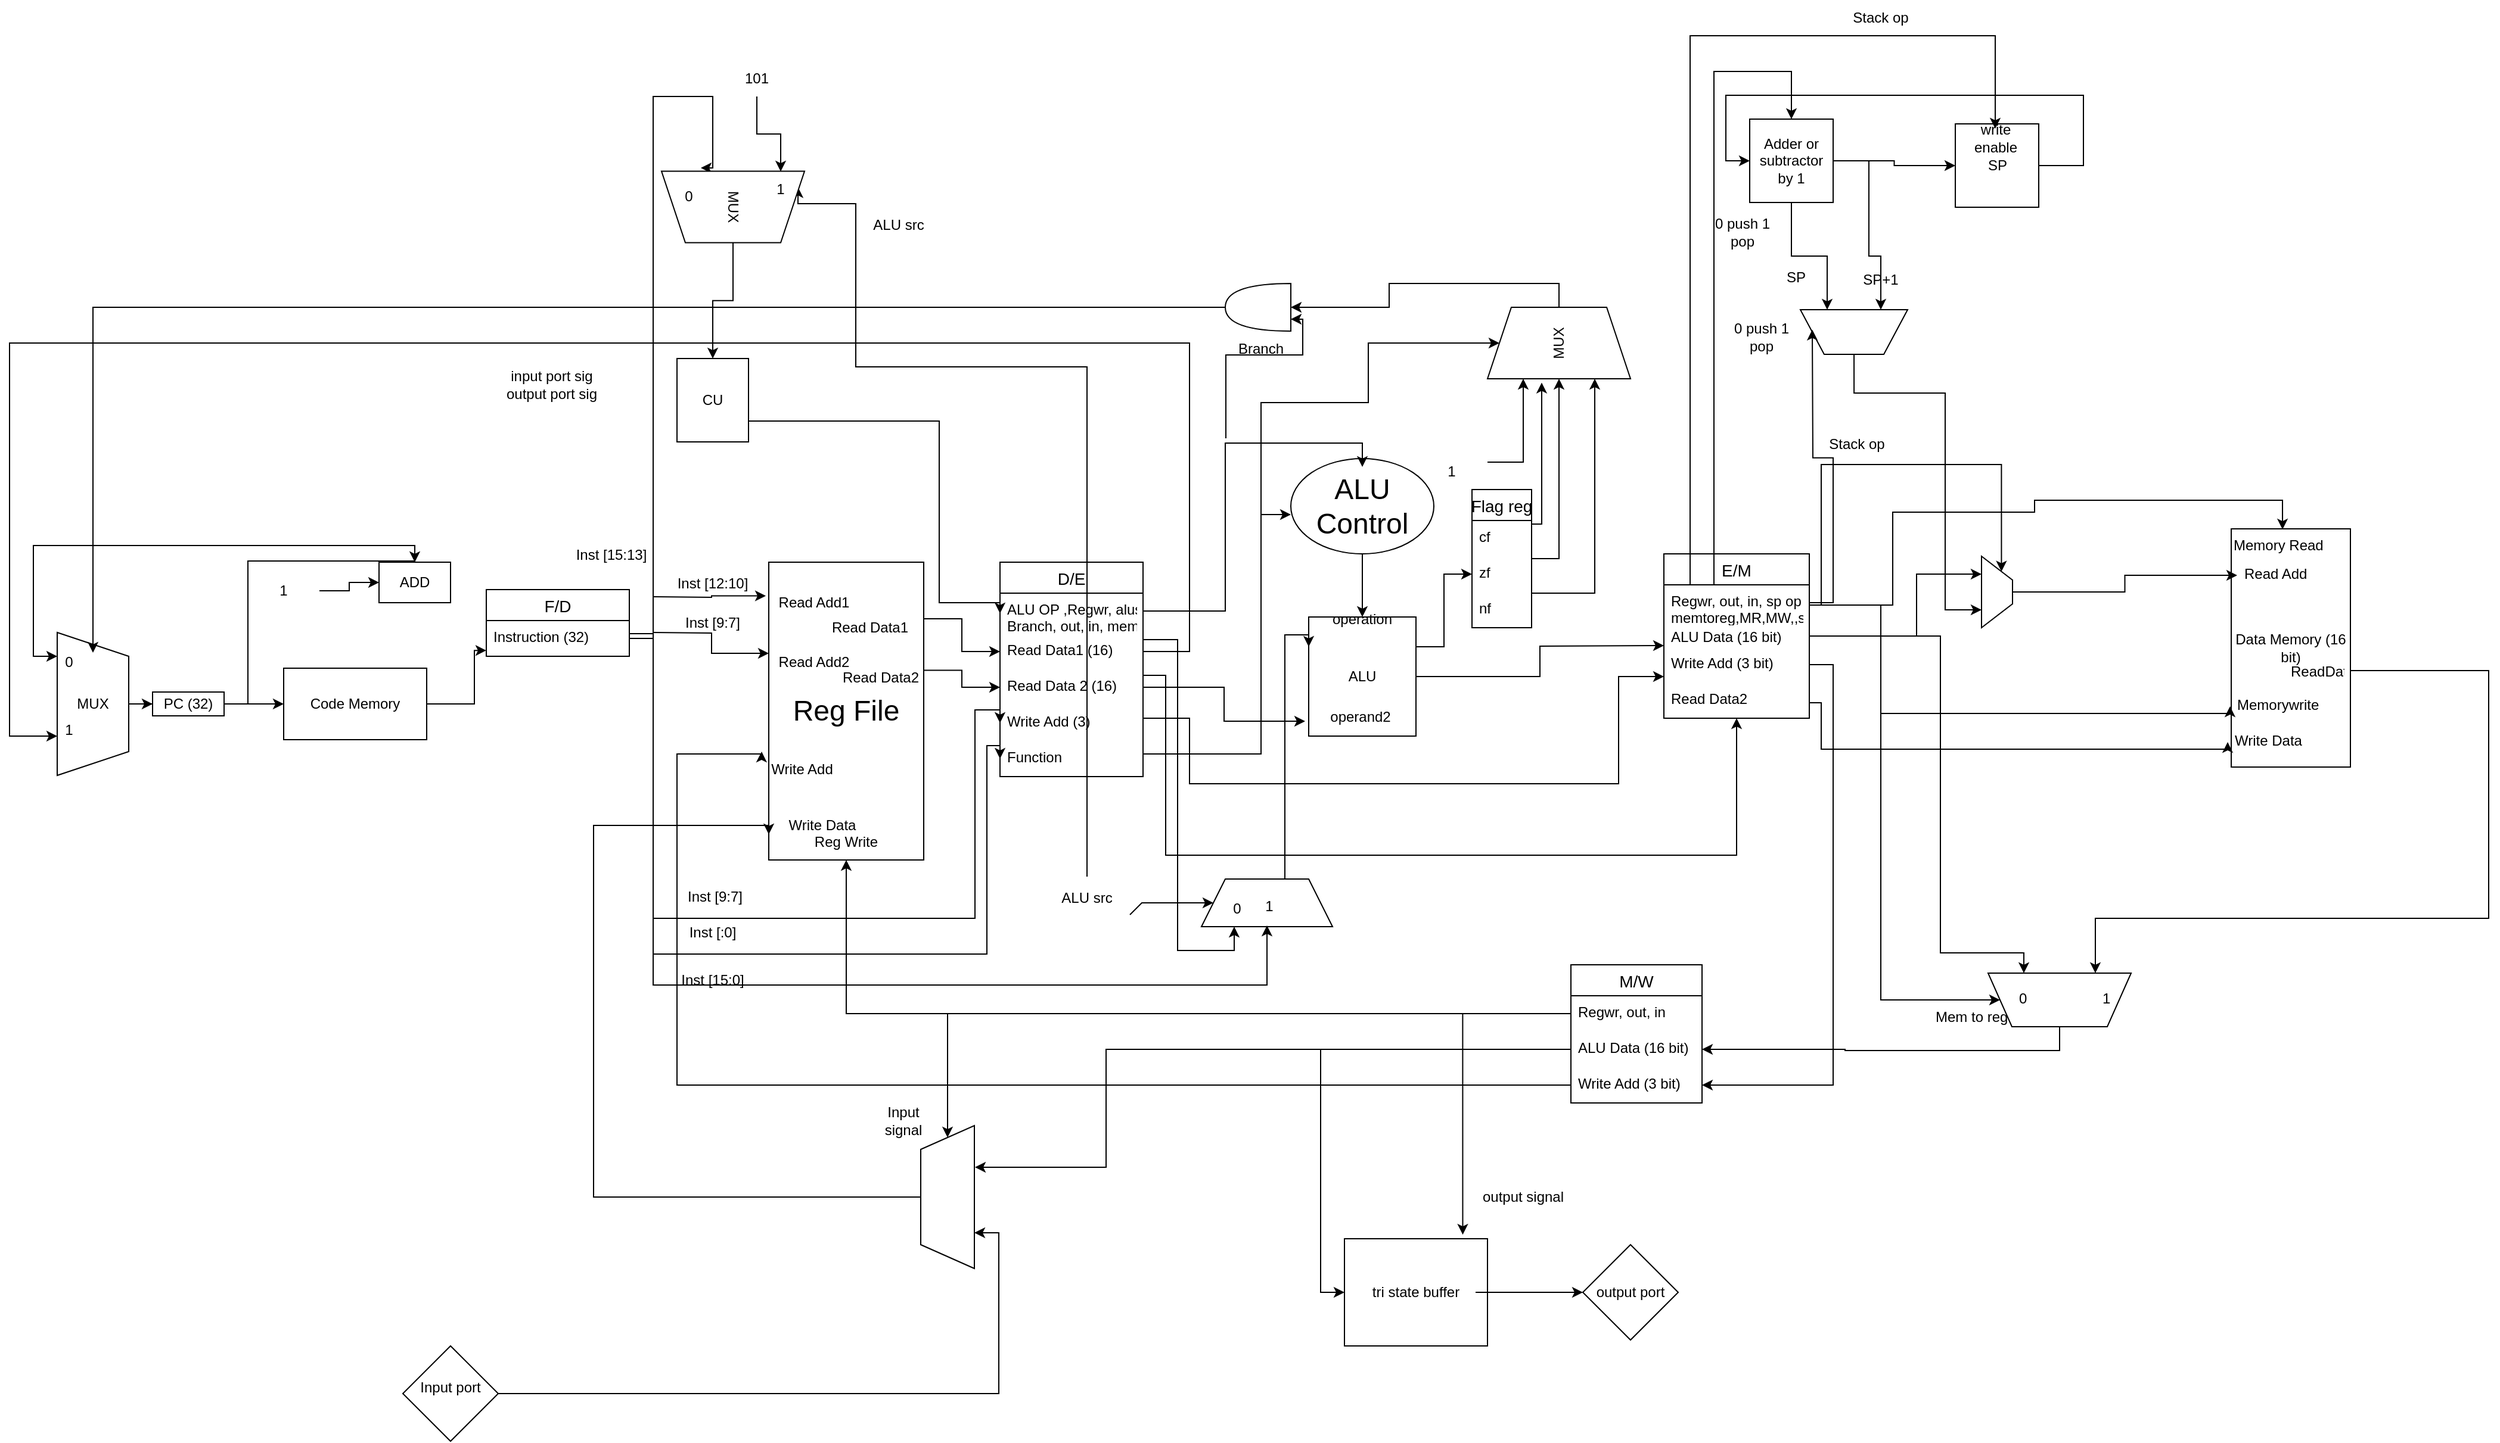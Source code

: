 <mxfile version="20.6.0" type="device" pages="2"><diagram name="Page-1" id="929967ad-93f9-6ef4-fab6-5d389245f69c"><mxGraphModel dx="2556" dy="2317" grid="1" gridSize="10" guides="1" tooltips="1" connect="1" arrows="1" fold="1" page="1" pageScale="1.5" pageWidth="1169" pageHeight="826" background="none" math="0" shadow="0"><root><mxCell id="0" style=";html=1;"/><mxCell id="1" style=";html=1;" parent="0"/><mxCell id="qtC0jDbBa8BHLBBzWzsQ-12" value="" style="edgeStyle=orthogonalEdgeStyle;rounded=0;orthogonalLoop=1;jettySize=auto;html=1;movable=0;resizable=0;rotatable=0;deletable=0;editable=0;connectable=0;" parent="1" source="qtC0jDbBa8BHLBBzWzsQ-2" edge="1"><mxGeometry relative="1" as="geometry"><mxPoint x="430.0" y="325.077" as="targetPoint"/><Array as="points"><mxPoint x="420" y="370"/><mxPoint x="420" y="325"/></Array></mxGeometry></mxCell><mxCell id="qtC0jDbBa8BHLBBzWzsQ-2" value="Code Memory" style="rounded=0;whiteSpace=wrap;html=1;movable=0;resizable=0;rotatable=0;deletable=0;editable=0;connectable=0;" parent="1" vertex="1"><mxGeometry x="260" y="340" width="120" height="60" as="geometry"/></mxCell><mxCell id="qtC0jDbBa8BHLBBzWzsQ-4" value="" style="edgeStyle=orthogonalEdgeStyle;rounded=0;orthogonalLoop=1;jettySize=auto;html=1;movable=0;resizable=0;rotatable=0;deletable=0;editable=0;connectable=0;" parent="1" source="qtC0jDbBa8BHLBBzWzsQ-3" target="qtC0jDbBa8BHLBBzWzsQ-2" edge="1"><mxGeometry relative="1" as="geometry"/></mxCell><mxCell id="qtC0jDbBa8BHLBBzWzsQ-3" value="PC (32)" style="rounded=0;whiteSpace=wrap;html=1;movable=0;resizable=0;rotatable=0;deletable=0;editable=0;connectable=0;" parent="1" vertex="1"><mxGeometry x="150" y="360" width="60" height="20" as="geometry"/></mxCell><mxCell id="qtC0jDbBa8BHLBBzWzsQ-7" value="F/D" style="swimlane;fontStyle=0;childLayout=stackLayout;horizontal=1;startSize=26;horizontalStack=0;resizeParent=1;resizeParentMax=0;resizeLast=0;collapsible=1;marginBottom=0;align=center;fontSize=14;movable=0;resizable=0;rotatable=0;deletable=0;editable=0;connectable=0;" parent="1" vertex="1"><mxGeometry x="430" y="274" width="120" height="56" as="geometry"/></mxCell><mxCell id="qtC0jDbBa8BHLBBzWzsQ-8" value="Instruction (32)" style="text;strokeColor=none;fillColor=none;spacingLeft=4;spacingRight=4;overflow=hidden;rotatable=1;points=[[0,0.5],[1,0.5]];portConstraint=eastwest;fontSize=12;movable=1;resizable=1;deletable=1;editable=1;connectable=1;" parent="qtC0jDbBa8BHLBBzWzsQ-7" vertex="1"><mxGeometry y="26" width="120" height="30" as="geometry"/></mxCell><mxCell id="qtC0jDbBa8BHLBBzWzsQ-17" value="" style="edgeStyle=orthogonalEdgeStyle;rounded=0;orthogonalLoop=1;jettySize=auto;html=1;movable=0;resizable=0;rotatable=0;deletable=0;editable=0;connectable=0;" parent="1" target="qtC0jDbBa8BHLBBzWzsQ-14" edge="1"><mxGeometry relative="1" as="geometry"><mxPoint x="230" y="370" as="sourcePoint"/><Array as="points"><mxPoint x="230" y="250"/></Array></mxGeometry></mxCell><mxCell id="qtC0jDbBa8BHLBBzWzsQ-31" style="edgeStyle=orthogonalEdgeStyle;rounded=0;orthogonalLoop=1;jettySize=auto;html=1;movable=0;resizable=0;rotatable=0;deletable=0;editable=0;connectable=0;" parent="1" source="qtC0jDbBa8BHLBBzWzsQ-14" target="qtC0jDbBa8BHLBBzWzsQ-27" edge="1"><mxGeometry relative="1" as="geometry"><mxPoint x="50.067" y="310" as="targetPoint"/><Array as="points"><mxPoint x="50" y="237"/><mxPoint x="50" y="330"/></Array></mxGeometry></mxCell><mxCell id="qtC0jDbBa8BHLBBzWzsQ-14" value="ADD" style="rounded=0;whiteSpace=wrap;html=1;movable=1;resizable=1;rotatable=1;deletable=1;editable=1;connectable=1;" parent="1" vertex="1"><mxGeometry x="340" y="251" width="60" height="34" as="geometry"/></mxCell><mxCell id="qtC0jDbBa8BHLBBzWzsQ-24" value="" style="edgeStyle=orthogonalEdgeStyle;rounded=0;orthogonalLoop=1;jettySize=auto;html=1;movable=0;resizable=0;rotatable=0;deletable=0;editable=0;connectable=0;" parent="1" source="qtC0jDbBa8BHLBBzWzsQ-22" target="qtC0jDbBa8BHLBBzWzsQ-14" edge="1"><mxGeometry relative="1" as="geometry"/></mxCell><mxCell id="qtC0jDbBa8BHLBBzWzsQ-22" value="1" style="text;html=1;strokeColor=none;fillColor=none;align=center;verticalAlign=middle;whiteSpace=wrap;rounded=0;movable=0;resizable=0;rotatable=0;deletable=0;editable=0;connectable=0;" parent="1" vertex="1"><mxGeometry x="230" y="260" width="60" height="30" as="geometry"/></mxCell><mxCell id="qtC0jDbBa8BHLBBzWzsQ-28" value="" style="edgeStyle=orthogonalEdgeStyle;rounded=0;orthogonalLoop=1;jettySize=auto;html=1;movable=0;resizable=0;rotatable=0;deletable=0;editable=0;connectable=0;" parent="1" source="qtC0jDbBa8BHLBBzWzsQ-27" target="qtC0jDbBa8BHLBBzWzsQ-3" edge="1"><mxGeometry relative="1" as="geometry"/></mxCell><mxCell id="qtC0jDbBa8BHLBBzWzsQ-27" value="MUX" style="shape=trapezoid;perimeter=trapezoidPerimeter;whiteSpace=wrap;html=1;fixedSize=1;direction=south;movable=0;resizable=0;rotatable=0;deletable=0;editable=0;connectable=0;" parent="1" vertex="1"><mxGeometry x="70" y="310" width="60" height="120" as="geometry"/></mxCell><mxCell id="qtC0jDbBa8BHLBBzWzsQ-32" value="0" style="text;html=1;strokeColor=none;fillColor=none;align=center;verticalAlign=middle;whiteSpace=wrap;rounded=0;movable=0;resizable=0;rotatable=0;deletable=0;editable=0;connectable=0;" parent="1" vertex="1"><mxGeometry x="50" y="320" width="60" height="30" as="geometry"/></mxCell><mxCell id="qtC0jDbBa8BHLBBzWzsQ-85" style="edgeStyle=orthogonalEdgeStyle;rounded=0;orthogonalLoop=1;jettySize=auto;html=1;exitX=1;exitY=0.75;exitDx=0;exitDy=0;fontSize=24;entryX=0;entryY=0.5;entryDx=0;entryDy=0;movable=0;resizable=0;rotatable=0;deletable=0;editable=0;connectable=0;" parent="1" source="qtC0jDbBa8BHLBBzWzsQ-33" target="qtC0jDbBa8BHLBBzWzsQ-64" edge="1"><mxGeometry relative="1" as="geometry"><mxPoint x="820" y="245.0" as="targetPoint"/><Array as="points"><mxPoint x="810" y="132"/><mxPoint x="810" y="285"/></Array></mxGeometry></mxCell><mxCell id="qtC0jDbBa8BHLBBzWzsQ-33" value="CU" style="rounded=0;whiteSpace=wrap;html=1;movable=1;resizable=1;rotatable=1;deletable=1;editable=1;connectable=1;" parent="1" vertex="1"><mxGeometry x="590" y="80" width="60" height="70" as="geometry"/></mxCell><mxCell id="qtC0jDbBa8BHLBBzWzsQ-38" value="" style="edgeStyle=orthogonalEdgeStyle;rounded=0;orthogonalLoop=1;jettySize=auto;html=1;exitX=1;exitY=0.5;exitDx=0;exitDy=0;movable=1;resizable=1;rotatable=1;deletable=1;editable=1;connectable=1;" parent="1" source="qtC0jDbBa8BHLBBzWzsQ-8" edge="1"><mxGeometry relative="1" as="geometry"><mxPoint x="590" y="205.0" as="sourcePoint"/><Array as="points"><mxPoint x="570" y="315"/><mxPoint x="570" y="-140"/><mxPoint x="620" y="-140"/></Array><mxPoint x="610" y="-80" as="targetPoint"/></mxGeometry></mxCell><mxCell id="qtC0jDbBa8BHLBBzWzsQ-49" style="edgeStyle=orthogonalEdgeStyle;rounded=0;orthogonalLoop=1;jettySize=auto;html=1;entryX=-0.019;entryY=0.113;entryDx=0;entryDy=0;entryPerimeter=0;movable=0;resizable=0;rotatable=0;deletable=0;editable=0;connectable=0;" parent="1" target="qtC0jDbBa8BHLBBzWzsQ-41" edge="1"><mxGeometry relative="1" as="geometry"><mxPoint x="570" y="280" as="sourcePoint"/></mxGeometry></mxCell><mxCell id="qtC0jDbBa8BHLBBzWzsQ-41" value="&lt;font style=&quot;font-size: 24px;&quot;&gt;Reg File&lt;/font&gt;" style="rounded=0;whiteSpace=wrap;html=1;movable=1;resizable=1;rotatable=1;deletable=1;editable=1;connectable=1;" parent="1" vertex="1"><mxGeometry x="667" y="251" width="130" height="250" as="geometry"/></mxCell><mxCell id="qtC0jDbBa8BHLBBzWzsQ-42" value="Read Add1" style="text;html=1;strokeColor=none;fillColor=none;align=center;verticalAlign=middle;whiteSpace=wrap;rounded=0;movable=0;resizable=0;rotatable=0;deletable=0;editable=0;connectable=0;" parent="1" vertex="1"><mxGeometry x="660" y="270" width="90" height="30" as="geometry"/></mxCell><mxCell id="qtC0jDbBa8BHLBBzWzsQ-47" value="Inst [15:13]" style="text;html=1;strokeColor=none;fillColor=none;align=center;verticalAlign=middle;whiteSpace=wrap;rounded=0;movable=0;resizable=0;rotatable=0;deletable=0;editable=0;connectable=0;" parent="1" vertex="1"><mxGeometry x="490" y="230" width="90" height="30" as="geometry"/></mxCell><mxCell id="qtC0jDbBa8BHLBBzWzsQ-50" style="edgeStyle=orthogonalEdgeStyle;rounded=0;orthogonalLoop=1;jettySize=auto;html=1;entryX=0;entryY=0.306;entryDx=0;entryDy=0;entryPerimeter=0;movable=0;resizable=0;rotatable=0;deletable=0;editable=0;connectable=0;" parent="1" target="qtC0jDbBa8BHLBBzWzsQ-41" edge="1"><mxGeometry relative="1" as="geometry"><mxPoint x="570" y="310" as="sourcePoint"/><mxPoint x="674.53" y="335.25" as="targetPoint"/></mxGeometry></mxCell><mxCell id="qtC0jDbBa8BHLBBzWzsQ-51" value="Read Add2" style="text;html=1;strokeColor=none;fillColor=none;align=center;verticalAlign=middle;whiteSpace=wrap;rounded=0;movable=0;resizable=0;rotatable=0;deletable=0;editable=0;connectable=0;" parent="1" vertex="1"><mxGeometry x="660" y="320" width="90" height="30" as="geometry"/></mxCell><mxCell id="qtC0jDbBa8BHLBBzWzsQ-52" value="Inst [12:10]" style="text;html=1;strokeColor=none;fillColor=none;align=center;verticalAlign=middle;whiteSpace=wrap;rounded=0;movable=0;resizable=0;rotatable=0;deletable=0;editable=0;connectable=0;" parent="1" vertex="1"><mxGeometry x="575" y="254" width="90" height="30" as="geometry"/></mxCell><mxCell id="qtC0jDbBa8BHLBBzWzsQ-53" value="Inst [9:7]" style="text;html=1;strokeColor=none;fillColor=none;align=center;verticalAlign=middle;whiteSpace=wrap;rounded=0;movable=0;resizable=0;rotatable=0;deletable=0;editable=0;connectable=0;" parent="1" vertex="1"><mxGeometry x="575" y="287" width="90" height="30" as="geometry"/></mxCell><mxCell id="qtC0jDbBa8BHLBBzWzsQ-54" value="Write Add" style="text;html=1;strokeColor=none;fillColor=none;align=center;verticalAlign=middle;whiteSpace=wrap;rounded=0;movable=0;resizable=0;rotatable=0;deletable=0;editable=0;connectable=0;" parent="1" vertex="1"><mxGeometry x="650" y="410" width="90" height="30" as="geometry"/></mxCell><mxCell id="qtC0jDbBa8BHLBBzWzsQ-55" value="Write Data" style="text;html=1;strokeColor=none;fillColor=none;align=center;verticalAlign=middle;whiteSpace=wrap;rounded=0;movable=1;resizable=1;rotatable=1;deletable=1;editable=1;connectable=1;" parent="1" vertex="1"><mxGeometry x="667" y="457" width="90" height="30" as="geometry"/></mxCell><mxCell id="nEk47-ToGR5tLwDKOAZd-76" style="edgeStyle=orthogonalEdgeStyle;rounded=0;orthogonalLoop=1;jettySize=auto;html=1;exitX=1;exitY=0.25;exitDx=0;exitDy=0;entryX=0;entryY=0.5;entryDx=0;entryDy=0;" parent="1" source="qtC0jDbBa8BHLBBzWzsQ-60" target="qtC0jDbBa8BHLBBzWzsQ-67" edge="1"><mxGeometry relative="1" as="geometry"/></mxCell><mxCell id="qtC0jDbBa8BHLBBzWzsQ-60" value="Read Data1" style="text;html=1;strokeColor=none;fillColor=none;align=center;verticalAlign=middle;whiteSpace=wrap;rounded=0;movable=1;resizable=1;rotatable=1;deletable=1;editable=1;connectable=1;" parent="1" vertex="1"><mxGeometry x="707" y="291" width="90" height="30" as="geometry"/></mxCell><mxCell id="qtC0jDbBa8BHLBBzWzsQ-61" value="Read Data2" style="text;html=1;strokeColor=none;fillColor=none;align=center;verticalAlign=middle;whiteSpace=wrap;rounded=0;movable=0;resizable=0;rotatable=0;deletable=0;editable=0;connectable=0;" parent="1" vertex="1"><mxGeometry x="716" y="333" width="90" height="30" as="geometry"/></mxCell><mxCell id="qtC0jDbBa8BHLBBzWzsQ-63" value="D/E" style="swimlane;fontStyle=0;childLayout=stackLayout;horizontal=1;startSize=26;horizontalStack=0;resizeParent=1;resizeParentMax=0;resizeLast=0;collapsible=1;marginBottom=0;align=center;fontSize=14;movable=1;resizable=1;rotatable=1;deletable=1;editable=1;connectable=1;shadow=0;strokeColor=#000000;" parent="1" vertex="1"><mxGeometry x="861" y="251" width="120" height="180" as="geometry"/></mxCell><mxCell id="qtC0jDbBa8BHLBBzWzsQ-64" value="ALU OP ,Regwr, alusrc&#10;Branch, out, in, memtoreg push" style="text;strokeColor=none;fillColor=none;spacingLeft=4;spacingRight=4;overflow=hidden;rotatable=1;points=[[0,0.5],[1,0.5]];portConstraint=eastwest;fontSize=12;movable=1;resizable=1;deletable=1;editable=1;connectable=1;" parent="qtC0jDbBa8BHLBBzWzsQ-63" vertex="1"><mxGeometry y="26" width="120" height="34" as="geometry"/></mxCell><mxCell id="qtC0jDbBa8BHLBBzWzsQ-67" value="Read Data1 (16)" style="text;strokeColor=none;fillColor=none;spacingLeft=4;spacingRight=4;overflow=hidden;rotatable=1;points=[[0,0.5],[1,0.5]];portConstraint=eastwest;fontSize=12;movable=1;resizable=1;deletable=1;editable=1;connectable=1;" parent="qtC0jDbBa8BHLBBzWzsQ-63" vertex="1"><mxGeometry y="60" width="120" height="30" as="geometry"/></mxCell><mxCell id="qtC0jDbBa8BHLBBzWzsQ-65" value="Read Data 2 (16)" style="text;strokeColor=none;fillColor=none;spacingLeft=4;spacingRight=4;overflow=hidden;rotatable=1;points=[[0,0.5],[1,0.5]];portConstraint=eastwest;fontSize=12;movable=1;resizable=1;deletable=1;editable=1;connectable=1;" parent="qtC0jDbBa8BHLBBzWzsQ-63" vertex="1"><mxGeometry y="90" width="120" height="30" as="geometry"/></mxCell><mxCell id="qtC0jDbBa8BHLBBzWzsQ-74" value="Write Add (3)" style="text;strokeColor=none;fillColor=none;spacingLeft=4;spacingRight=4;overflow=hidden;rotatable=1;points=[[0,0.5],[1,0.5]];portConstraint=eastwest;fontSize=12;movable=1;resizable=1;deletable=1;editable=1;connectable=1;" parent="qtC0jDbBa8BHLBBzWzsQ-63" vertex="1"><mxGeometry y="120" width="120" height="30" as="geometry"/></mxCell><mxCell id="qtC0jDbBa8BHLBBzWzsQ-94" value="Function" style="text;strokeColor=none;fillColor=none;spacingLeft=4;spacingRight=4;overflow=hidden;rotatable=1;points=[[0,0.5],[1,0.5]];portConstraint=eastwest;fontSize=12;movable=1;resizable=1;deletable=1;editable=1;connectable=1;" parent="qtC0jDbBa8BHLBBzWzsQ-63" vertex="1"><mxGeometry y="150" width="120" height="30" as="geometry"/></mxCell><mxCell id="qtC0jDbBa8BHLBBzWzsQ-72" style="edgeStyle=orthogonalEdgeStyle;rounded=0;orthogonalLoop=1;jettySize=auto;html=1;fontSize=24;exitX=1.002;exitY=0.363;exitDx=0;exitDy=0;exitPerimeter=0;movable=0;resizable=0;rotatable=0;deletable=0;editable=0;connectable=0;" parent="1" source="qtC0jDbBa8BHLBBzWzsQ-41" target="qtC0jDbBa8BHLBBzWzsQ-65" edge="1"><mxGeometry relative="1" as="geometry"/></mxCell><mxCell id="qtC0jDbBa8BHLBBzWzsQ-73" style="edgeStyle=orthogonalEdgeStyle;rounded=0;orthogonalLoop=1;jettySize=auto;html=1;exitX=0.5;exitY=1;exitDx=0;exitDy=0;fontSize=24;movable=0;resizable=0;rotatable=0;deletable=0;editable=0;connectable=0;" parent="1" source="qtC0jDbBa8BHLBBzWzsQ-61" target="qtC0jDbBa8BHLBBzWzsQ-61" edge="1"><mxGeometry relative="1" as="geometry"/></mxCell><mxCell id="qtC0jDbBa8BHLBBzWzsQ-76" style="edgeStyle=orthogonalEdgeStyle;rounded=0;orthogonalLoop=1;jettySize=auto;html=1;fontSize=24;entryX=0;entryY=0.5;entryDx=0;entryDy=0;movable=0;resizable=0;rotatable=0;deletable=0;editable=0;connectable=0;" parent="1" target="qtC0jDbBa8BHLBBzWzsQ-74" edge="1"><mxGeometry relative="1" as="geometry"><mxPoint x="570" y="310" as="sourcePoint"/><Array as="points"><mxPoint x="570" y="550"/><mxPoint x="840" y="550"/><mxPoint x="840" y="375"/></Array></mxGeometry></mxCell><mxCell id="qtC0jDbBa8BHLBBzWzsQ-77" value="Inst [9:7]" style="text;html=1;strokeColor=none;fillColor=none;align=center;verticalAlign=middle;whiteSpace=wrap;rounded=0;movable=1;resizable=1;rotatable=1;deletable=1;editable=1;connectable=1;" parent="1" vertex="1"><mxGeometry x="577" y="517" width="90" height="30" as="geometry"/></mxCell><mxCell id="qtC0jDbBa8BHLBBzWzsQ-105" style="edgeStyle=orthogonalEdgeStyle;rounded=0;orthogonalLoop=1;jettySize=auto;html=1;entryX=0;entryY=0.5;entryDx=0;entryDy=0;fontSize=12;movable=1;resizable=1;rotatable=1;deletable=1;editable=1;connectable=1;exitX=1;exitY=0.5;exitDx=0;exitDy=0;" parent="1" source="qtC0jDbBa8BHLBBzWzsQ-80" edge="1"><mxGeometry relative="1" as="geometry"><mxPoint x="1297" y="347.067" as="sourcePoint"/><mxPoint x="1418" y="321" as="targetPoint"/></mxGeometry></mxCell><mxCell id="qtC0jDbBa8BHLBBzWzsQ-138" style="edgeStyle=orthogonalEdgeStyle;rounded=0;orthogonalLoop=1;jettySize=auto;html=1;exitX=1;exitY=0.25;exitDx=0;exitDy=0;entryX=0;entryY=0.5;entryDx=0;entryDy=0;fontSize=12;movable=0;resizable=0;rotatable=0;deletable=0;editable=0;connectable=0;" parent="1" source="qtC0jDbBa8BHLBBzWzsQ-80" target="qtC0jDbBa8BHLBBzWzsQ-140" edge="1"><mxGeometry relative="1" as="geometry"><mxPoint x="1240" y="264" as="targetPoint"/></mxGeometry></mxCell><mxCell id="qtC0jDbBa8BHLBBzWzsQ-80" value="ALU" style="rounded=0;whiteSpace=wrap;html=1;movable=1;resizable=1;rotatable=1;deletable=1;editable=1;connectable=1;" parent="1" vertex="1"><mxGeometry x="1120" y="297" width="90" height="100" as="geometry"/></mxCell><mxCell id="qtC0jDbBa8BHLBBzWzsQ-92" style="edgeStyle=orthogonalEdgeStyle;rounded=0;orthogonalLoop=1;jettySize=auto;html=1;entryX=0.5;entryY=0;entryDx=0;entryDy=0;fontSize=24;movable=0;resizable=0;rotatable=0;deletable=0;editable=0;connectable=0;" parent="1" source="qtC0jDbBa8BHLBBzWzsQ-83" target="qtC0jDbBa8BHLBBzWzsQ-80" edge="1"><mxGeometry relative="1" as="geometry"/></mxCell><mxCell id="qtC0jDbBa8BHLBBzWzsQ-83" value="ALU Control" style="ellipse;whiteSpace=wrap;html=1;fontSize=24;movable=0;resizable=0;rotatable=0;deletable=0;editable=0;connectable=0;" parent="1" vertex="1"><mxGeometry x="1105" y="164" width="120" height="80" as="geometry"/></mxCell><mxCell id="qtC0jDbBa8BHLBBzWzsQ-91" style="edgeStyle=orthogonalEdgeStyle;rounded=0;orthogonalLoop=1;jettySize=auto;html=1;exitX=1;exitY=0.5;exitDx=0;exitDy=0;entryX=0.5;entryY=0;entryDx=0;entryDy=0;fontSize=24;movable=1;resizable=1;rotatable=1;deletable=1;editable=1;connectable=1;" parent="1" source="qtC0jDbBa8BHLBBzWzsQ-64" edge="1"><mxGeometry relative="1" as="geometry"><Array as="points"><mxPoint x="1050" y="292"/><mxPoint x="1050" y="151"/><mxPoint x="1165" y="151"/></Array><mxPoint x="1165" y="171" as="targetPoint"/></mxGeometry></mxCell><mxCell id="qtC0jDbBa8BHLBBzWzsQ-93" value="&lt;font style=&quot;font-size: 12px;&quot;&gt;operation&lt;/font&gt;" style="text;html=1;strokeColor=none;fillColor=none;align=center;verticalAlign=middle;whiteSpace=wrap;rounded=0;fontSize=24;movable=0;resizable=0;rotatable=0;deletable=0;editable=0;connectable=0;" parent="1" vertex="1"><mxGeometry x="1135" y="280" width="60" height="30" as="geometry"/></mxCell><mxCell id="qtC0jDbBa8BHLBBzWzsQ-96" style="edgeStyle=orthogonalEdgeStyle;rounded=0;orthogonalLoop=1;jettySize=auto;html=1;exitX=0;exitY=0.5;exitDx=0;exitDy=0;fontSize=12;entryX=0;entryY=0.5;entryDx=0;entryDy=0;movable=0;resizable=0;rotatable=0;deletable=0;editable=0;connectable=0;" parent="1" target="qtC0jDbBa8BHLBBzWzsQ-94" edge="1"><mxGeometry relative="1" as="geometry"><mxPoint x="570" y="550" as="sourcePoint"/><Array as="points"><mxPoint x="570" y="580"/><mxPoint x="850" y="580"/><mxPoint x="850" y="405"/></Array></mxGeometry></mxCell><mxCell id="qtC0jDbBa8BHLBBzWzsQ-97" value="Inst [:0]" style="text;html=1;strokeColor=none;fillColor=none;align=center;verticalAlign=middle;whiteSpace=wrap;rounded=0;movable=1;resizable=1;rotatable=1;deletable=1;editable=1;connectable=1;" parent="1" vertex="1"><mxGeometry x="575" y="547" width="90" height="30" as="geometry"/></mxCell><mxCell id="qtC0jDbBa8BHLBBzWzsQ-98" style="edgeStyle=orthogonalEdgeStyle;rounded=0;orthogonalLoop=1;jettySize=auto;html=1;exitX=1;exitY=0.5;exitDx=0;exitDy=0;entryX=0;entryY=0.5;entryDx=0;entryDy=0;fontSize=12;movable=1;resizable=1;rotatable=1;deletable=1;editable=1;connectable=1;" parent="1" source="qtC0jDbBa8BHLBBzWzsQ-94" edge="1"><mxGeometry relative="1" as="geometry"><Array as="points"><mxPoint x="1080" y="412"/><mxPoint x="1080" y="211"/></Array><mxPoint x="1105.0" y="211" as="targetPoint"/></mxGeometry></mxCell><mxCell id="qtC0jDbBa8BHLBBzWzsQ-99" value="E/M" style="swimlane;fontStyle=0;childLayout=stackLayout;horizontal=1;startSize=26;horizontalStack=0;resizeParent=1;resizeParentMax=0;resizeLast=0;collapsible=1;marginBottom=0;align=center;fontSize=14;movable=1;resizable=1;rotatable=1;deletable=1;editable=1;connectable=1;" parent="1" vertex="1"><mxGeometry x="1418" y="244" width="122" height="138" as="geometry"/></mxCell><mxCell id="qtC0jDbBa8BHLBBzWzsQ-100" value="Regwr, out, in, sp op&#10;memtoreg,MR,MW,,stack op push" style="text;strokeColor=none;fillColor=none;spacingLeft=4;spacingRight=4;overflow=hidden;rotatable=1;points=[[0,0.5],[1,0.5]];portConstraint=eastwest;fontSize=12;movable=1;resizable=1;deletable=1;editable=1;connectable=1;" parent="qtC0jDbBa8BHLBBzWzsQ-99" vertex="1"><mxGeometry y="26" width="122" height="30" as="geometry"/></mxCell><mxCell id="qtC0jDbBa8BHLBBzWzsQ-101" value="ALU Data (16 bit)" style="text;strokeColor=none;fillColor=none;spacingLeft=4;spacingRight=4;overflow=hidden;rotatable=1;points=[[0,0.5],[1,0.5]];portConstraint=eastwest;fontSize=12;movable=1;resizable=1;deletable=1;editable=1;connectable=1;" parent="qtC0jDbBa8BHLBBzWzsQ-99" vertex="1"><mxGeometry y="56" width="122" height="22" as="geometry"/></mxCell><mxCell id="qtC0jDbBa8BHLBBzWzsQ-103" value="Write Add (3 bit)" style="text;strokeColor=none;fillColor=none;spacingLeft=4;spacingRight=4;overflow=hidden;rotatable=1;points=[[0,0.5],[1,0.5]];portConstraint=eastwest;fontSize=12;movable=1;resizable=1;deletable=1;editable=1;connectable=1;" parent="qtC0jDbBa8BHLBBzWzsQ-99" vertex="1"><mxGeometry y="78" width="122" height="30" as="geometry"/></mxCell><mxCell id="nEk47-ToGR5tLwDKOAZd-57" value="Read Data2 " style="text;strokeColor=none;fillColor=none;spacingLeft=4;spacingRight=4;overflow=hidden;rotatable=1;points=[[0,0.5],[1,0.5]];portConstraint=eastwest;fontSize=12;movable=1;resizable=1;deletable=1;editable=1;connectable=1;" parent="qtC0jDbBa8BHLBBzWzsQ-99" vertex="1"><mxGeometry y="108" width="122" height="30" as="geometry"/></mxCell><mxCell id="qtC0jDbBa8BHLBBzWzsQ-196" style="edgeStyle=orthogonalEdgeStyle;rounded=0;orthogonalLoop=1;jettySize=auto;html=1;exitX=1;exitY=0.25;exitDx=0;exitDy=0;entryX=0.379;entryY=1.054;entryDx=0;entryDy=0;entryPerimeter=0;fontSize=12;" parent="1" source="qtC0jDbBa8BHLBBzWzsQ-139" target="qtC0jDbBa8BHLBBzWzsQ-187" edge="1"><mxGeometry relative="1" as="geometry"><Array as="points"><mxPoint x="1315" y="219"/></Array></mxGeometry></mxCell><mxCell id="qtC0jDbBa8BHLBBzWzsQ-197" style="edgeStyle=orthogonalEdgeStyle;rounded=0;orthogonalLoop=1;jettySize=auto;html=1;exitX=1;exitY=0.5;exitDx=0;exitDy=0;entryX=0.5;entryY=1;entryDx=0;entryDy=0;fontSize=12;" parent="1" source="qtC0jDbBa8BHLBBzWzsQ-139" target="qtC0jDbBa8BHLBBzWzsQ-187" edge="1"><mxGeometry relative="1" as="geometry"><Array as="points"><mxPoint x="1330" y="248"/></Array></mxGeometry></mxCell><mxCell id="qtC0jDbBa8BHLBBzWzsQ-198" style="edgeStyle=orthogonalEdgeStyle;rounded=0;orthogonalLoop=1;jettySize=auto;html=1;exitX=1;exitY=0.75;exitDx=0;exitDy=0;entryX=0.75;entryY=1;entryDx=0;entryDy=0;fontSize=12;" parent="1" source="qtC0jDbBa8BHLBBzWzsQ-139" target="qtC0jDbBa8BHLBBzWzsQ-187" edge="1"><mxGeometry relative="1" as="geometry"/></mxCell><mxCell id="qtC0jDbBa8BHLBBzWzsQ-139" value="Flag reg" style="swimlane;fontStyle=0;childLayout=stackLayout;horizontal=1;startSize=26;horizontalStack=0;resizeParent=1;resizeParentMax=0;resizeLast=0;collapsible=1;marginBottom=0;align=center;fontSize=14;movable=1;resizable=1;rotatable=1;deletable=1;editable=1;connectable=1;" parent="1" vertex="1"><mxGeometry x="1257" y="190" width="50" height="116" as="geometry"/></mxCell><mxCell id="qtC0jDbBa8BHLBBzWzsQ-141" value="cf" style="text;strokeColor=none;fillColor=none;spacingLeft=4;spacingRight=4;overflow=hidden;rotatable=0;points=[[0,0.5],[1,0.5]];portConstraint=eastwest;fontSize=12;movable=0;resizable=0;deletable=0;editable=0;connectable=0;" parent="qtC0jDbBa8BHLBBzWzsQ-139" vertex="1"><mxGeometry y="26" width="50" height="30" as="geometry"/></mxCell><mxCell id="qtC0jDbBa8BHLBBzWzsQ-140" value="zf" style="text;strokeColor=none;fillColor=none;spacingLeft=4;spacingRight=4;overflow=hidden;rotatable=0;points=[[0,0.5],[1,0.5]];portConstraint=eastwest;fontSize=12;movable=0;resizable=0;deletable=0;editable=0;connectable=0;" parent="qtC0jDbBa8BHLBBzWzsQ-139" vertex="1"><mxGeometry y="56" width="50" height="30" as="geometry"/></mxCell><mxCell id="qtC0jDbBa8BHLBBzWzsQ-142" value="nf" style="text;strokeColor=none;fillColor=none;spacingLeft=4;spacingRight=4;overflow=hidden;rotatable=0;points=[[0,0.5],[1,0.5]];portConstraint=eastwest;fontSize=12;movable=0;resizable=0;deletable=0;editable=0;connectable=0;" parent="qtC0jDbBa8BHLBBzWzsQ-139" vertex="1"><mxGeometry y="86" width="50" height="30" as="geometry"/></mxCell><mxCell id="qtC0jDbBa8BHLBBzWzsQ-152" value="Data Memory (16 bit)" style="rounded=0;whiteSpace=wrap;html=1;movable=1;resizable=1;rotatable=1;deletable=1;editable=1;connectable=1;" parent="1" vertex="1"><mxGeometry x="1894" y="223" width="100" height="200" as="geometry"/></mxCell><mxCell id="qtC0jDbBa8BHLBBzWzsQ-156" value="M/W" style="swimlane;fontStyle=0;childLayout=stackLayout;horizontal=1;startSize=26;horizontalStack=0;resizeParent=1;resizeParentMax=0;resizeLast=0;collapsible=1;marginBottom=0;align=center;fontSize=14;movable=1;resizable=1;rotatable=1;deletable=1;editable=1;connectable=1;" parent="1" vertex="1"><mxGeometry x="1340" y="589" width="110" height="116" as="geometry"/></mxCell><mxCell id="qtC0jDbBa8BHLBBzWzsQ-157" value="Regwr, out, in&#10;" style="text;strokeColor=none;fillColor=none;spacingLeft=4;spacingRight=4;overflow=hidden;rotatable=1;points=[[0,0.5],[1,0.5]];portConstraint=eastwest;fontSize=12;movable=1;resizable=1;deletable=1;editable=1;connectable=1;" parent="qtC0jDbBa8BHLBBzWzsQ-156" vertex="1"><mxGeometry y="26" width="110" height="30" as="geometry"/></mxCell><mxCell id="qtC0jDbBa8BHLBBzWzsQ-158" value="ALU Data (16 bit)" style="text;strokeColor=none;fillColor=none;spacingLeft=4;spacingRight=4;overflow=hidden;rotatable=1;points=[[0,0.5],[1,0.5]];portConstraint=eastwest;fontSize=12;movable=1;resizable=1;deletable=1;editable=1;connectable=1;" parent="qtC0jDbBa8BHLBBzWzsQ-156" vertex="1"><mxGeometry y="56" width="110" height="30" as="geometry"/></mxCell><mxCell id="qtC0jDbBa8BHLBBzWzsQ-159" value="Write Add (3 bit)" style="text;strokeColor=none;fillColor=none;spacingLeft=4;spacingRight=4;overflow=hidden;rotatable=1;points=[[0,0.5],[1,0.5]];portConstraint=eastwest;fontSize=12;movable=1;resizable=1;deletable=1;editable=1;connectable=1;" parent="qtC0jDbBa8BHLBBzWzsQ-156" vertex="1"><mxGeometry y="86" width="110" height="30" as="geometry"/></mxCell><mxCell id="qtC0jDbBa8BHLBBzWzsQ-177" style="edgeStyle=orthogonalEdgeStyle;rounded=0;orthogonalLoop=1;jettySize=auto;html=1;entryX=-0.046;entryY=0.636;entryDx=0;entryDy=0;entryPerimeter=0;fontSize=12;" parent="1" source="qtC0jDbBa8BHLBBzWzsQ-159" target="qtC0jDbBa8BHLBBzWzsQ-41" edge="1"><mxGeometry relative="1" as="geometry"><Array as="points"><mxPoint x="590" y="690"/><mxPoint x="590" y="412"/></Array></mxGeometry></mxCell><mxCell id="qtC0jDbBa8BHLBBzWzsQ-181" value="Reg Write" style="text;html=1;strokeColor=none;fillColor=none;align=center;verticalAlign=middle;whiteSpace=wrap;rounded=0;movable=1;resizable=1;rotatable=1;deletable=1;editable=1;connectable=1;" parent="1" vertex="1"><mxGeometry x="687" y="471" width="90" height="30" as="geometry"/></mxCell><mxCell id="qtC0jDbBa8BHLBBzWzsQ-182" style="edgeStyle=orthogonalEdgeStyle;rounded=0;orthogonalLoop=1;jettySize=auto;html=1;fontSize=12;" parent="1" source="qtC0jDbBa8BHLBBzWzsQ-157" target="qtC0jDbBa8BHLBBzWzsQ-181" edge="1"><mxGeometry relative="1" as="geometry"/></mxCell><mxCell id="qtC0jDbBa8BHLBBzWzsQ-185" value="&lt;span style=&quot;font-size: 12px;&quot;&gt;operand2&lt;/span&gt;" style="text;html=1;strokeColor=none;fillColor=none;align=center;verticalAlign=middle;whiteSpace=wrap;rounded=0;fontSize=24;movable=1;resizable=1;rotatable=1;deletable=1;editable=1;connectable=1;" parent="1" vertex="1"><mxGeometry x="1117" y="362" width="93" height="30" as="geometry"/></mxCell><mxCell id="qtC0jDbBa8BHLBBzWzsQ-186" value="Inst [15:0]" style="text;html=1;strokeColor=none;fillColor=none;align=center;verticalAlign=middle;whiteSpace=wrap;rounded=0;movable=1;resizable=1;rotatable=1;deletable=1;editable=1;connectable=1;" parent="1" vertex="1"><mxGeometry x="575" y="587" width="90" height="30" as="geometry"/></mxCell><mxCell id="qtC0jDbBa8BHLBBzWzsQ-202" style="edgeStyle=orthogonalEdgeStyle;rounded=0;orthogonalLoop=1;jettySize=auto;html=1;exitX=0;exitY=0.5;exitDx=0;exitDy=0;fontSize=12;movable=1;resizable=1;rotatable=1;deletable=1;editable=1;connectable=1;entryX=0;entryY=0.5;entryDx=0;entryDy=0;" parent="1" target="qtC0jDbBa8BHLBBzWzsQ-187" edge="1"><mxGeometry relative="1" as="geometry"><mxPoint x="1080" y="217" as="sourcePoint"/><Array as="points"><mxPoint x="1080" y="117"/><mxPoint x="1170" y="117"/><mxPoint x="1170" y="67"/><mxPoint x="1280" y="67"/></Array></mxGeometry></mxCell><mxCell id="qtC0jDbBa8BHLBBzWzsQ-204" style="edgeStyle=orthogonalEdgeStyle;rounded=0;orthogonalLoop=1;jettySize=auto;html=1;exitX=1;exitY=0.5;exitDx=0;exitDy=0;fontSize=12;exitPerimeter=0;" parent="1" source="qtC0jDbBa8BHLBBzWzsQ-209" edge="1"><mxGeometry relative="1" as="geometry"><mxPoint x="100" y="327" as="targetPoint"/><Array as="points"><mxPoint x="1075" y="37"/><mxPoint x="100" y="37"/></Array></mxGeometry></mxCell><mxCell id="qtC0jDbBa8BHLBBzWzsQ-216" style="edgeStyle=orthogonalEdgeStyle;rounded=0;orthogonalLoop=1;jettySize=auto;html=1;exitX=0.5;exitY=0;exitDx=0;exitDy=0;entryX=0;entryY=0.5;entryDx=0;entryDy=0;entryPerimeter=0;fontSize=12;" parent="1" source="qtC0jDbBa8BHLBBzWzsQ-187" target="qtC0jDbBa8BHLBBzWzsQ-209" edge="1"><mxGeometry relative="1" as="geometry"/></mxCell><mxCell id="qtC0jDbBa8BHLBBzWzsQ-187" value="MUX" style="shape=trapezoid;perimeter=trapezoidPerimeter;whiteSpace=wrap;html=1;fixedSize=1;direction=south;movable=1;resizable=1;rotatable=1;deletable=1;editable=1;connectable=1;rotation=-90;" parent="1" vertex="1"><mxGeometry x="1300" y="7" width="60" height="120" as="geometry"/></mxCell><mxCell id="qtC0jDbBa8BHLBBzWzsQ-195" style="edgeStyle=orthogonalEdgeStyle;rounded=0;orthogonalLoop=1;jettySize=auto;html=1;exitX=1;exitY=0.5;exitDx=0;exitDy=0;entryX=0;entryY=0.5;entryDx=0;entryDy=0;fontSize=12;" parent="1" source="qtC0jDbBa8BHLBBzWzsQ-74" edge="1"><mxGeometry relative="1" as="geometry"><Array as="points"><mxPoint x="981" y="382"/><mxPoint x="1020" y="382"/><mxPoint x="1020" y="437"/><mxPoint x="1380" y="437"/><mxPoint x="1380" y="347"/></Array><mxPoint x="1418" y="347" as="targetPoint"/></mxGeometry></mxCell><mxCell id="qtC0jDbBa8BHLBBzWzsQ-199" value="" style="edgeStyle=orthogonalEdgeStyle;rounded=0;orthogonalLoop=1;jettySize=auto;html=1;movable=1;resizable=1;rotatable=1;deletable=1;editable=1;connectable=1;entryX=0.25;entryY=1;entryDx=0;entryDy=0;" parent="1" source="qtC0jDbBa8BHLBBzWzsQ-200" target="qtC0jDbBa8BHLBBzWzsQ-187" edge="1"><mxGeometry relative="1" as="geometry"><mxPoint x="1300" y="147" as="targetPoint"/><Array as="points"><mxPoint x="1300" y="167"/><mxPoint x="1300" y="127"/></Array></mxGeometry></mxCell><mxCell id="qtC0jDbBa8BHLBBzWzsQ-200" value="1" style="text;html=1;strokeColor=none;fillColor=none;align=center;verticalAlign=middle;whiteSpace=wrap;rounded=0;movable=1;resizable=1;rotatable=1;deletable=1;editable=1;connectable=1;" parent="1" vertex="1"><mxGeometry x="1210" y="160" width="60" height="30" as="geometry"/></mxCell><mxCell id="qtC0jDbBa8BHLBBzWzsQ-205" value="" style="endArrow=classic;html=1;rounded=0;fontSize=12;movable=1;resizable=1;rotatable=1;deletable=1;editable=1;connectable=1;exitX=1;exitY=0.5;exitDx=0;exitDy=0;" parent="1" source="qtC0jDbBa8BHLBBzWzsQ-67" edge="1"><mxGeometry width="50" height="50" relative="1" as="geometry"><mxPoint x="1040" y="317" as="sourcePoint"/><mxPoint x="70" y="397" as="targetPoint"/><Array as="points"><mxPoint x="1020" y="326"/><mxPoint x="1020" y="67"/><mxPoint x="30" y="67"/><mxPoint x="30" y="397"/></Array></mxGeometry></mxCell><mxCell id="qtC0jDbBa8BHLBBzWzsQ-206" value="1" style="text;html=1;strokeColor=none;fillColor=none;align=center;verticalAlign=middle;whiteSpace=wrap;rounded=0;movable=1;resizable=1;rotatable=1;deletable=1;editable=1;connectable=1;" parent="1" vertex="1"><mxGeometry x="50" y="377" width="60" height="30" as="geometry"/></mxCell><mxCell id="qtC0jDbBa8BHLBBzWzsQ-215" style="edgeStyle=orthogonalEdgeStyle;rounded=0;orthogonalLoop=1;jettySize=auto;html=1;exitX=0;exitY=0.25;exitDx=0;exitDy=0;exitPerimeter=0;fontSize=12;entryX=0;entryY=0.25;entryDx=0;entryDy=0;entryPerimeter=0;" parent="1" target="qtC0jDbBa8BHLBBzWzsQ-209" edge="1"><mxGeometry relative="1" as="geometry"><mxPoint x="1050.5" y="147" as="sourcePoint"/><Array as="points"><mxPoint x="1051" y="77"/><mxPoint x="1115" y="77"/></Array></mxGeometry></mxCell><mxCell id="qtC0jDbBa8BHLBBzWzsQ-209" value="" style="shape=or;whiteSpace=wrap;html=1;shadow=0;strokeColor=#000000;fontSize=12;fillColor=#FFFFFF;rotation=-180;" parent="1" vertex="1"><mxGeometry x="1050" y="17" width="55" height="40" as="geometry"/></mxCell><mxCell id="qtC0jDbBa8BHLBBzWzsQ-217" value="Branch" style="text;html=1;strokeColor=none;fillColor=none;align=center;verticalAlign=middle;whiteSpace=wrap;rounded=0;shadow=0;fontSize=12;" parent="1" vertex="1"><mxGeometry x="1050" y="57" width="60" height="30" as="geometry"/></mxCell><mxCell id="qtC0jDbBa8BHLBBzWzsQ-218" style="edgeStyle=orthogonalEdgeStyle;rounded=0;orthogonalLoop=1;jettySize=auto;html=1;exitX=1;exitY=0.5;exitDx=0;exitDy=0;entryX=1;entryY=0.5;entryDx=0;entryDy=0;fontSize=12;" parent="1" source="qtC0jDbBa8BHLBBzWzsQ-103" target="qtC0jDbBa8BHLBBzWzsQ-159" edge="1"><mxGeometry relative="1" as="geometry"/></mxCell><mxCell id="nEk47-ToGR5tLwDKOAZd-1" value="input port sig&lt;br&gt;output port sig" style="text;html=1;strokeColor=none;fillColor=none;align=center;verticalAlign=middle;whiteSpace=wrap;rounded=0;" parent="1" vertex="1"><mxGeometry x="430" y="87" width="110" height="30" as="geometry"/></mxCell><mxCell id="nEk47-ToGR5tLwDKOAZd-2" value="" style="rounded=0;whiteSpace=wrap;html=1;" parent="1" vertex="1"><mxGeometry x="1150" y="819" width="120" height="90" as="geometry"/></mxCell><mxCell id="nEk47-ToGR5tLwDKOAZd-5" style="edgeStyle=orthogonalEdgeStyle;rounded=0;orthogonalLoop=1;jettySize=auto;html=1;exitX=0;exitY=0.5;exitDx=0;exitDy=0;entryX=0.827;entryY=-0.038;entryDx=0;entryDy=0;entryPerimeter=0;" parent="1" source="qtC0jDbBa8BHLBBzWzsQ-157" target="nEk47-ToGR5tLwDKOAZd-2" edge="1"><mxGeometry relative="1" as="geometry"/></mxCell><mxCell id="nEk47-ToGR5tLwDKOAZd-6" value="output signal" style="text;html=1;strokeColor=none;fillColor=none;align=center;verticalAlign=middle;whiteSpace=wrap;rounded=0;" parent="1" vertex="1"><mxGeometry x="1230" y="769" width="140" height="30" as="geometry"/></mxCell><mxCell id="nEk47-ToGR5tLwDKOAZd-10" value="" style="edgeStyle=orthogonalEdgeStyle;rounded=0;orthogonalLoop=1;jettySize=auto;html=1;" parent="1" source="nEk47-ToGR5tLwDKOAZd-7" target="nEk47-ToGR5tLwDKOAZd-9" edge="1"><mxGeometry relative="1" as="geometry"/></mxCell><mxCell id="nEk47-ToGR5tLwDKOAZd-7" value="tri state buffer" style="text;html=1;strokeColor=none;fillColor=none;align=center;verticalAlign=middle;whiteSpace=wrap;rounded=0;" parent="1" vertex="1"><mxGeometry x="1160" y="849" width="100" height="30" as="geometry"/></mxCell><mxCell id="nEk47-ToGR5tLwDKOAZd-8" style="edgeStyle=orthogonalEdgeStyle;rounded=0;orthogonalLoop=1;jettySize=auto;html=1;exitX=0;exitY=0.5;exitDx=0;exitDy=0;entryX=0;entryY=0.5;entryDx=0;entryDy=0;" parent="1" source="qtC0jDbBa8BHLBBzWzsQ-158" target="nEk47-ToGR5tLwDKOAZd-2" edge="1"><mxGeometry relative="1" as="geometry"/></mxCell><mxCell id="nEk47-ToGR5tLwDKOAZd-9" value="output port" style="rhombus;whiteSpace=wrap;html=1;" parent="1" vertex="1"><mxGeometry x="1350" y="824" width="80" height="80" as="geometry"/></mxCell><mxCell id="nEk47-ToGR5tLwDKOAZd-24" style="edgeStyle=orthogonalEdgeStyle;rounded=0;orthogonalLoop=1;jettySize=auto;html=1;exitX=0.5;exitY=0;exitDx=0;exitDy=0;entryX=0;entryY=0.75;entryDx=0;entryDy=0;" parent="1" source="nEk47-ToGR5tLwDKOAZd-11" target="qtC0jDbBa8BHLBBzWzsQ-55" edge="1"><mxGeometry relative="1" as="geometry"><Array as="points"><mxPoint x="520" y="784"/><mxPoint x="520" y="472"/></Array></mxGeometry></mxCell><mxCell id="nEk47-ToGR5tLwDKOAZd-11" value="" style="shape=trapezoid;perimeter=trapezoidPerimeter;whiteSpace=wrap;html=1;fixedSize=1;rotation=-90;" parent="1" vertex="1"><mxGeometry x="757" y="761.5" width="120" height="45" as="geometry"/></mxCell><mxCell id="nEk47-ToGR5tLwDKOAZd-17" style="edgeStyle=orthogonalEdgeStyle;rounded=0;orthogonalLoop=1;jettySize=auto;html=1;exitX=0;exitY=0.5;exitDx=0;exitDy=0;" parent="1" source="qtC0jDbBa8BHLBBzWzsQ-158" edge="1"><mxGeometry relative="1" as="geometry"><mxPoint x="840" y="759" as="targetPoint"/><Array as="points"><mxPoint x="950" y="660"/><mxPoint x="950" y="759"/><mxPoint x="840" y="759"/></Array></mxGeometry></mxCell><mxCell id="nEk47-ToGR5tLwDKOAZd-19" style="edgeStyle=orthogonalEdgeStyle;rounded=0;orthogonalLoop=1;jettySize=auto;html=1;exitX=1;exitY=0.5;exitDx=0;exitDy=0;entryX=0.25;entryY=1;entryDx=0;entryDy=0;" parent="1" source="nEk47-ToGR5tLwDKOAZd-25" target="nEk47-ToGR5tLwDKOAZd-11" edge="1"><mxGeometry relative="1" as="geometry"><mxPoint x="460" y="949" as="sourcePoint"/><Array as="points"><mxPoint x="860" y="949"/><mxPoint x="860" y="814"/></Array></mxGeometry></mxCell><mxCell id="nEk47-ToGR5tLwDKOAZd-25" value="" style="rhombus;whiteSpace=wrap;html=1;" parent="1" vertex="1"><mxGeometry x="360" y="909" width="80" height="80" as="geometry"/></mxCell><mxCell id="nEk47-ToGR5tLwDKOAZd-26" value="Input signal" style="text;html=1;strokeColor=none;fillColor=none;align=center;verticalAlign=middle;whiteSpace=wrap;rounded=0;" parent="1" vertex="1"><mxGeometry x="750" y="705" width="60" height="30" as="geometry"/></mxCell><mxCell id="nEk47-ToGR5tLwDKOAZd-27" value="Input port" style="text;html=1;strokeColor=none;fillColor=none;align=center;verticalAlign=middle;whiteSpace=wrap;rounded=0;" parent="1" vertex="1"><mxGeometry x="370" y="929" width="60" height="30" as="geometry"/></mxCell><mxCell id="nEk47-ToGR5tLwDKOAZd-32" style="edgeStyle=orthogonalEdgeStyle;rounded=0;orthogonalLoop=1;jettySize=auto;html=1;exitX=0;exitY=0.5;exitDx=0;exitDy=0;" parent="1" source="qtC0jDbBa8BHLBBzWzsQ-157" target="nEk47-ToGR5tLwDKOAZd-11" edge="1"><mxGeometry relative="1" as="geometry"/></mxCell><mxCell id="nEk47-ToGR5tLwDKOAZd-34" value="Read Add" style="text;strokeColor=none;fillColor=none;spacingLeft=4;spacingRight=4;overflow=hidden;rotatable=1;points=[[0,0.5],[1,0.5]];portConstraint=eastwest;fontSize=12;movable=1;resizable=1;deletable=1;editable=1;connectable=1;" parent="1" vertex="1"><mxGeometry x="1899" y="247" width="120" height="30" as="geometry"/></mxCell><mxCell id="nEk47-ToGR5tLwDKOAZd-36" value="-" style="text;strokeColor=none;fillColor=none;spacingLeft=4;spacingRight=4;overflow=hidden;rotatable=1;points=[[0,0.5],[1,0.5]];portConstraint=eastwest;fontSize=12;movable=1;resizable=1;deletable=1;editable=1;connectable=1;" parent="1" vertex="1"><mxGeometry x="1730" y="619" width="120" height="30" as="geometry"/></mxCell><mxCell id="nEk47-ToGR5tLwDKOAZd-44" style="edgeStyle=orthogonalEdgeStyle;rounded=0;orthogonalLoop=1;jettySize=auto;html=1;entryX=0.25;entryY=1;entryDx=0;entryDy=0;" parent="1" source="nEk47-ToGR5tLwDKOAZd-40" target="nEk47-ToGR5tLwDKOAZd-42" edge="1"><mxGeometry relative="1" as="geometry"><Array as="points"><mxPoint x="2110" y="342"/><mxPoint x="2110" y="550"/><mxPoint x="1780" y="550"/></Array></mxGeometry></mxCell><mxCell id="nEk47-ToGR5tLwDKOAZd-40" value="ReadData" style="text;strokeColor=none;fillColor=none;spacingLeft=4;spacingRight=4;overflow=hidden;rotatable=1;points=[[0,0.5],[1,0.5]];portConstraint=eastwest;fontSize=12;movable=1;resizable=1;deletable=1;editable=1;connectable=1;" parent="1" vertex="1"><mxGeometry x="1938" y="329" width="56" height="30" as="geometry"/></mxCell><mxCell id="nEk47-ToGR5tLwDKOAZd-43" style="edgeStyle=orthogonalEdgeStyle;rounded=0;orthogonalLoop=1;jettySize=auto;html=1;entryX=1;entryY=0.5;entryDx=0;entryDy=0;" parent="1" source="nEk47-ToGR5tLwDKOAZd-42" target="qtC0jDbBa8BHLBBzWzsQ-158" edge="1"><mxGeometry relative="1" as="geometry"/></mxCell><mxCell id="nEk47-ToGR5tLwDKOAZd-42" value="" style="shape=trapezoid;perimeter=trapezoidPerimeter;whiteSpace=wrap;html=1;fixedSize=1;rotation=90;direction=south;" parent="1" vertex="1"><mxGeometry x="1727.5" y="558.5" width="45" height="120" as="geometry"/></mxCell><mxCell id="nEk47-ToGR5tLwDKOAZd-46" style="edgeStyle=orthogonalEdgeStyle;rounded=0;orthogonalLoop=1;jettySize=auto;html=1;exitX=1;exitY=0.5;exitDx=0;exitDy=0;entryX=1;entryY=0.5;entryDx=0;entryDy=0;" parent="1" source="qtC0jDbBa8BHLBBzWzsQ-100" target="nEk47-ToGR5tLwDKOAZd-42" edge="1"><mxGeometry relative="1" as="geometry"><Array as="points"><mxPoint x="1600" y="287"/><mxPoint x="1600" y="619"/></Array></mxGeometry></mxCell><mxCell id="nEk47-ToGR5tLwDKOAZd-47" value="Memory Read" style="text;strokeColor=none;fillColor=none;spacingLeft=4;spacingRight=4;overflow=hidden;rotatable=1;points=[[0,0.5],[1,0.5]];portConstraint=eastwest;fontSize=12;movable=1;resizable=1;deletable=1;editable=1;connectable=1;" parent="1" vertex="1"><mxGeometry x="1890" y="223" width="120" height="30" as="geometry"/></mxCell><mxCell id="nEk47-ToGR5tLwDKOAZd-48" style="edgeStyle=orthogonalEdgeStyle;rounded=0;orthogonalLoop=1;jettySize=auto;html=1;exitX=1;exitY=0.5;exitDx=0;exitDy=0;entryX=0.392;entryY=0.017;entryDx=0;entryDy=0;entryPerimeter=0;" parent="1" source="qtC0jDbBa8BHLBBzWzsQ-100" target="nEk47-ToGR5tLwDKOAZd-47" edge="1"><mxGeometry relative="1" as="geometry"><Array as="points"><mxPoint x="1610" y="287"/><mxPoint x="1610" y="209"/><mxPoint x="1729" y="209"/><mxPoint x="1729" y="199"/><mxPoint x="1937" y="199"/></Array></mxGeometry></mxCell><mxCell id="nEk47-ToGR5tLwDKOAZd-49" value="Mem to reg" style="text;strokeColor=none;fillColor=none;spacingLeft=4;spacingRight=4;overflow=hidden;rotatable=1;points=[[0,0.5],[1,0.5]];portConstraint=eastwest;fontSize=12;movable=1;resizable=1;deletable=1;editable=1;connectable=1;" parent="1" vertex="1"><mxGeometry x="1640" y="619" width="110" height="30" as="geometry"/></mxCell><mxCell id="nEk47-ToGR5tLwDKOAZd-53" value="Memorywrite" style="text;strokeColor=none;fillColor=none;spacingLeft=4;spacingRight=4;overflow=hidden;rotatable=1;points=[[0,0.5],[1,0.5]];portConstraint=eastwest;fontSize=12;movable=1;resizable=1;deletable=1;editable=1;connectable=1;" parent="1" vertex="1"><mxGeometry x="1893" y="357" width="120" height="30" as="geometry"/></mxCell><mxCell id="nEk47-ToGR5tLwDKOAZd-58" style="edgeStyle=orthogonalEdgeStyle;rounded=0;orthogonalLoop=1;jettySize=auto;html=1;exitX=1;exitY=0.5;exitDx=0;exitDy=0;" parent="1" source="qtC0jDbBa8BHLBBzWzsQ-65" target="nEk47-ToGR5tLwDKOAZd-57" edge="1"><mxGeometry relative="1" as="geometry"><Array as="points"><mxPoint x="1000" y="346"/><mxPoint x="1000" y="497"/><mxPoint x="1479" y="497"/></Array></mxGeometry></mxCell><mxCell id="nEk47-ToGR5tLwDKOAZd-60" value="Write Data" style="text;strokeColor=none;fillColor=none;spacingLeft=4;spacingRight=4;overflow=hidden;rotatable=1;points=[[0,0.5],[1,0.5]];portConstraint=eastwest;fontSize=12;movable=1;resizable=1;deletable=1;editable=1;connectable=1;" parent="1" vertex="1"><mxGeometry x="1891" y="387" width="120" height="30" as="geometry"/></mxCell><mxCell id="nEk47-ToGR5tLwDKOAZd-61" style="edgeStyle=orthogonalEdgeStyle;rounded=0;orthogonalLoop=1;jettySize=auto;html=1;exitX=1;exitY=0.5;exitDx=0;exitDy=0;entryX=0;entryY=0.5;entryDx=0;entryDy=0;" parent="1" source="qtC0jDbBa8BHLBBzWzsQ-100" target="nEk47-ToGR5tLwDKOAZd-53" edge="1"><mxGeometry relative="1" as="geometry"><Array as="points"><mxPoint x="1600" y="287"/><mxPoint x="1600" y="378"/></Array></mxGeometry></mxCell><mxCell id="nEk47-ToGR5tLwDKOAZd-62" style="edgeStyle=orthogonalEdgeStyle;rounded=0;orthogonalLoop=1;jettySize=auto;html=1;exitX=1;exitY=0.5;exitDx=0;exitDy=0;entryX=0;entryY=0.5;entryDx=0;entryDy=0;" parent="1" source="nEk47-ToGR5tLwDKOAZd-57" target="nEk47-ToGR5tLwDKOAZd-60" edge="1"><mxGeometry relative="1" as="geometry"><Array as="points"><mxPoint x="1550" y="369"/><mxPoint x="1550" y="408"/></Array></mxGeometry></mxCell><mxCell id="nEk47-ToGR5tLwDKOAZd-66" style="edgeStyle=orthogonalEdgeStyle;rounded=0;orthogonalLoop=1;jettySize=auto;html=1;exitX=1;exitY=0.5;exitDx=0;exitDy=0;entryX=0.75;entryY=1;entryDx=0;entryDy=0;" parent="1" source="qtC0jDbBa8BHLBBzWzsQ-101" target="nEk47-ToGR5tLwDKOAZd-42" edge="1"><mxGeometry relative="1" as="geometry"><Array as="points"><mxPoint x="1650" y="313"/><mxPoint x="1650" y="579"/><mxPoint x="1720" y="579"/></Array></mxGeometry></mxCell><mxCell id="nEk47-ToGR5tLwDKOAZd-87" style="edgeStyle=orthogonalEdgeStyle;rounded=0;orthogonalLoop=1;jettySize=auto;html=1;exitX=0.5;exitY=0;exitDx=0;exitDy=0;entryX=0;entryY=0.25;entryDx=0;entryDy=0;" parent="1" source="nEk47-ToGR5tLwDKOAZd-77" target="qtC0jDbBa8BHLBBzWzsQ-80" edge="1"><mxGeometry relative="1" as="geometry"><Array as="points"><mxPoint x="1100" y="517"/><mxPoint x="1100" y="312"/></Array></mxGeometry></mxCell><mxCell id="nEk47-ToGR5tLwDKOAZd-77" value="" style="shape=trapezoid;perimeter=trapezoidPerimeter;whiteSpace=wrap;html=1;fixedSize=1;" parent="1" vertex="1"><mxGeometry x="1030" y="517" width="110" height="40" as="geometry"/></mxCell><mxCell id="nEk47-ToGR5tLwDKOAZd-78" style="edgeStyle=orthogonalEdgeStyle;rounded=0;orthogonalLoop=1;jettySize=auto;html=1;exitX=1;exitY=0.5;exitDx=0;exitDy=0;entryX=0.5;entryY=1;entryDx=0;entryDy=0;" parent="1" edge="1"><mxGeometry relative="1" as="geometry"><Array as="points"><mxPoint x="570" y="311"/><mxPoint x="570" y="606"/><mxPoint x="1085" y="606"/></Array><mxPoint x="550" y="314" as="sourcePoint"/><mxPoint x="1085" y="556" as="targetPoint"/></mxGeometry></mxCell><mxCell id="nEk47-ToGR5tLwDKOAZd-86" style="edgeStyle=orthogonalEdgeStyle;rounded=0;orthogonalLoop=1;jettySize=auto;html=1;exitX=1;exitY=0.5;exitDx=0;exitDy=0;entryX=0.25;entryY=1;entryDx=0;entryDy=0;" parent="1" source="qtC0jDbBa8BHLBBzWzsQ-67" target="nEk47-ToGR5tLwDKOAZd-77" edge="1"><mxGeometry relative="1" as="geometry"><Array as="points"><mxPoint x="1010" y="316"/><mxPoint x="1010" y="577"/><mxPoint x="1058" y="577"/></Array></mxGeometry></mxCell><mxCell id="nEk47-ToGR5tLwDKOAZd-88" style="edgeStyle=orthogonalEdgeStyle;rounded=0;orthogonalLoop=1;jettySize=auto;html=1;exitX=1;exitY=0.5;exitDx=0;exitDy=0;entryX=0;entryY=0.75;entryDx=0;entryDy=0;" parent="1" source="qtC0jDbBa8BHLBBzWzsQ-65" target="qtC0jDbBa8BHLBBzWzsQ-185" edge="1"><mxGeometry relative="1" as="geometry"/></mxCell><mxCell id="nEk47-ToGR5tLwDKOAZd-89" value="" style="endArrow=classic;html=1;rounded=0;" parent="1" target="nEk47-ToGR5tLwDKOAZd-77" edge="1"><mxGeometry width="50" height="50" relative="1" as="geometry"><mxPoint x="970" y="547" as="sourcePoint"/><mxPoint x="1020" y="512" as="targetPoint"/><Array as="points"><mxPoint x="980" y="537"/></Array></mxGeometry></mxCell><mxCell id="Ab2W-W3I4nejm09drKdX-4" style="edgeStyle=orthogonalEdgeStyle;rounded=0;orthogonalLoop=1;jettySize=auto;html=1;entryX=0;entryY=0.75;entryDx=0;entryDy=0;" edge="1" parent="1"><mxGeometry relative="1" as="geometry"><mxPoint x="934" y="515" as="sourcePoint"/><mxPoint x="691.545" y="-63.886" as="targetPoint"/><Array as="points"><mxPoint x="934" y="87"/><mxPoint x="740" y="87"/><mxPoint x="740" y="-50"/></Array></mxGeometry></mxCell><mxCell id="nEk47-ToGR5tLwDKOAZd-90" value="ALU src" style="text;html=1;strokeColor=none;fillColor=none;align=center;verticalAlign=middle;whiteSpace=wrap;rounded=0;" parent="1" vertex="1"><mxGeometry x="904" y="518" width="60" height="30" as="geometry"/></mxCell><mxCell id="nEk47-ToGR5tLwDKOAZd-91" value="0" style="text;html=1;strokeColor=none;fillColor=none;align=center;verticalAlign=middle;whiteSpace=wrap;rounded=0;" parent="1" vertex="1"><mxGeometry x="1030" y="527" width="60" height="30" as="geometry"/></mxCell><mxCell id="nEk47-ToGR5tLwDKOAZd-92" value="1" style="text;html=1;strokeColor=none;fillColor=none;align=center;verticalAlign=middle;whiteSpace=wrap;rounded=0;" parent="1" vertex="1"><mxGeometry x="1057" y="524.5" width="60" height="30" as="geometry"/></mxCell><mxCell id="Eeik1Y1Iqah8K_Qvoi5j-23" style="edgeStyle=orthogonalEdgeStyle;rounded=0;orthogonalLoop=1;jettySize=auto;html=1;entryX=0;entryY=0.5;entryDx=0;entryDy=0;" parent="1" source="Eeik1Y1Iqah8K_Qvoi5j-1" target="Eeik1Y1Iqah8K_Qvoi5j-2" edge="1"><mxGeometry relative="1" as="geometry"><Array as="points"><mxPoint x="1770" y="-82"/><mxPoint x="1770" y="-141"/><mxPoint x="1470" y="-141"/><mxPoint x="1470" y="-86"/></Array></mxGeometry></mxCell><mxCell id="Eeik1Y1Iqah8K_Qvoi5j-1" value="SP" style="whiteSpace=wrap;html=1;aspect=fixed;" parent="1" vertex="1"><mxGeometry x="1662.5" y="-117" width="70" height="70" as="geometry"/></mxCell><mxCell id="Eeik1Y1Iqah8K_Qvoi5j-25" style="edgeStyle=orthogonalEdgeStyle;rounded=0;orthogonalLoop=1;jettySize=auto;html=1;" parent="1" source="Eeik1Y1Iqah8K_Qvoi5j-2" target="Eeik1Y1Iqah8K_Qvoi5j-1" edge="1"><mxGeometry relative="1" as="geometry"/></mxCell><mxCell id="Eeik1Y1Iqah8K_Qvoi5j-29" style="edgeStyle=orthogonalEdgeStyle;rounded=0;orthogonalLoop=1;jettySize=auto;html=1;entryX=0.25;entryY=1;entryDx=0;entryDy=0;" parent="1" source="Eeik1Y1Iqah8K_Qvoi5j-2" target="Eeik1Y1Iqah8K_Qvoi5j-20" edge="1"><mxGeometry relative="1" as="geometry"><Array as="points"><mxPoint x="1590" y="-86"/><mxPoint x="1590" y="-6"/><mxPoint x="1600" y="-6"/></Array></mxGeometry></mxCell><mxCell id="Eeik1Y1Iqah8K_Qvoi5j-34" style="edgeStyle=orthogonalEdgeStyle;rounded=0;orthogonalLoop=1;jettySize=auto;html=1;entryX=0.75;entryY=1;entryDx=0;entryDy=0;" parent="1" source="Eeik1Y1Iqah8K_Qvoi5j-2" target="Eeik1Y1Iqah8K_Qvoi5j-20" edge="1"><mxGeometry relative="1" as="geometry"/></mxCell><mxCell id="Eeik1Y1Iqah8K_Qvoi5j-2" value="Adder or subtractor by 1" style="whiteSpace=wrap;html=1;aspect=fixed;" parent="1" vertex="1"><mxGeometry x="1490" y="-121" width="70" height="70" as="geometry"/></mxCell><mxCell id="Eeik1Y1Iqah8K_Qvoi5j-3" value="write enable" style="text;html=1;strokeColor=none;fillColor=none;align=center;verticalAlign=middle;whiteSpace=wrap;rounded=0;" parent="1" vertex="1"><mxGeometry x="1673.5" y="-113" width="45" height="15" as="geometry"/></mxCell><mxCell id="Eeik1Y1Iqah8K_Qvoi5j-11" style="edgeStyle=orthogonalEdgeStyle;rounded=0;orthogonalLoop=1;jettySize=auto;html=1;entryX=0;entryY=0.5;entryDx=0;entryDy=0;" parent="1" source="Eeik1Y1Iqah8K_Qvoi5j-4" target="nEk47-ToGR5tLwDKOAZd-34" edge="1"><mxGeometry relative="1" as="geometry"/></mxCell><mxCell id="Eeik1Y1Iqah8K_Qvoi5j-4" value="" style="shape=trapezoid;perimeter=trapezoidPerimeter;whiteSpace=wrap;html=1;fixedSize=1;rotation=90;" parent="1" vertex="1"><mxGeometry x="1667.5" y="263" width="60" height="26" as="geometry"/></mxCell><mxCell id="Eeik1Y1Iqah8K_Qvoi5j-18" style="edgeStyle=orthogonalEdgeStyle;rounded=0;orthogonalLoop=1;jettySize=auto;html=1;entryX=0;entryY=0.25;entryDx=0;entryDy=0;" parent="1" source="qtC0jDbBa8BHLBBzWzsQ-100" target="Eeik1Y1Iqah8K_Qvoi5j-4" edge="1"><mxGeometry relative="1" as="geometry"><Array as="points"><mxPoint x="1550" y="287"/><mxPoint x="1550" y="169"/><mxPoint x="1701" y="169"/></Array></mxGeometry></mxCell><mxCell id="Eeik1Y1Iqah8K_Qvoi5j-19" style="edgeStyle=orthogonalEdgeStyle;rounded=0;orthogonalLoop=1;jettySize=auto;html=1;entryX=0.25;entryY=1;entryDx=0;entryDy=0;" parent="1" source="qtC0jDbBa8BHLBBzWzsQ-101" target="Eeik1Y1Iqah8K_Qvoi5j-4" edge="1"><mxGeometry relative="1" as="geometry"><Array as="points"><mxPoint x="1630" y="313"/><mxPoint x="1630" y="261"/></Array></mxGeometry></mxCell><mxCell id="Eeik1Y1Iqah8K_Qvoi5j-38" style="edgeStyle=orthogonalEdgeStyle;rounded=0;orthogonalLoop=1;jettySize=auto;html=1;entryX=0.75;entryY=1;entryDx=0;entryDy=0;" parent="1" source="Eeik1Y1Iqah8K_Qvoi5j-20" target="Eeik1Y1Iqah8K_Qvoi5j-4" edge="1"><mxGeometry relative="1" as="geometry"><Array as="points"><mxPoint x="1578" y="109"/><mxPoint x="1654" y="109"/><mxPoint x="1654" y="291"/></Array></mxGeometry></mxCell><mxCell id="Eeik1Y1Iqah8K_Qvoi5j-20" value="" style="shape=trapezoid;perimeter=trapezoidPerimeter;whiteSpace=wrap;html=1;fixedSize=1;rotation=90;direction=south;" parent="1" vertex="1"><mxGeometry x="1558.75" y="12.75" width="37.5" height="90" as="geometry"/></mxCell><mxCell id="Eeik1Y1Iqah8K_Qvoi5j-21" value="Stack op" style="text;html=1;strokeColor=none;fillColor=none;align=center;verticalAlign=middle;whiteSpace=wrap;rounded=0;" parent="1" vertex="1"><mxGeometry x="1550" y="137" width="60" height="30" as="geometry"/></mxCell><mxCell id="Eeik1Y1Iqah8K_Qvoi5j-30" value="SP" style="text;html=1;strokeColor=none;fillColor=none;align=center;verticalAlign=middle;whiteSpace=wrap;rounded=0;" parent="1" vertex="1"><mxGeometry x="1498.75" y="-3" width="60" height="30" as="geometry"/></mxCell><mxCell id="Eeik1Y1Iqah8K_Qvoi5j-32" value="SP+1" style="text;html=1;strokeColor=none;fillColor=none;align=center;verticalAlign=middle;whiteSpace=wrap;rounded=0;" parent="1" vertex="1"><mxGeometry x="1570" y="-1" width="60" height="30" as="geometry"/></mxCell><mxCell id="Eeik1Y1Iqah8K_Qvoi5j-36" style="edgeStyle=orthogonalEdgeStyle;rounded=0;orthogonalLoop=1;jettySize=auto;html=1;entryX=1;entryY=0.5;entryDx=0;entryDy=0;" parent="1" source="qtC0jDbBa8BHLBBzWzsQ-100" edge="1"><mxGeometry relative="1" as="geometry"><mxPoint x="1542.5" y="55.75" as="targetPoint"/></mxGeometry></mxCell><mxCell id="Eeik1Y1Iqah8K_Qvoi5j-37" value="0 push 1 pop" style="text;html=1;strokeColor=none;fillColor=none;align=center;verticalAlign=middle;whiteSpace=wrap;rounded=0;" parent="1" vertex="1"><mxGeometry x="1470" y="47" width="60" height="30" as="geometry"/></mxCell><mxCell id="Eeik1Y1Iqah8K_Qvoi5j-39" style="edgeStyle=orthogonalEdgeStyle;rounded=0;orthogonalLoop=1;jettySize=auto;html=1;entryX=0.5;entryY=0;entryDx=0;entryDy=0;" parent="1" source="qtC0jDbBa8BHLBBzWzsQ-100" target="Eeik1Y1Iqah8K_Qvoi5j-3" edge="1"><mxGeometry relative="1" as="geometry"><Array as="points"><mxPoint x="1440" y="-191"/><mxPoint x="1696" y="-191"/></Array></mxGeometry></mxCell><mxCell id="Eeik1Y1Iqah8K_Qvoi5j-40" value="Stack op" style="text;html=1;strokeColor=none;fillColor=none;align=center;verticalAlign=middle;whiteSpace=wrap;rounded=0;" parent="1" vertex="1"><mxGeometry x="1570" y="-221" width="60" height="30" as="geometry"/></mxCell><mxCell id="Eeik1Y1Iqah8K_Qvoi5j-41" style="edgeStyle=orthogonalEdgeStyle;rounded=0;orthogonalLoop=1;jettySize=auto;html=1;entryX=0.5;entryY=0;entryDx=0;entryDy=0;" parent="1" source="qtC0jDbBa8BHLBBzWzsQ-100" target="Eeik1Y1Iqah8K_Qvoi5j-2" edge="1"><mxGeometry relative="1" as="geometry"><Array as="points"><mxPoint x="1460" y="-161"/><mxPoint x="1525" y="-161"/></Array></mxGeometry></mxCell><mxCell id="Eeik1Y1Iqah8K_Qvoi5j-42" value="0 push 1 pop" style="text;html=1;strokeColor=none;fillColor=none;align=center;verticalAlign=middle;whiteSpace=wrap;rounded=0;" parent="1" vertex="1"><mxGeometry x="1454" y="-41" width="60" height="30" as="geometry"/></mxCell><mxCell id="Ab2W-W3I4nejm09drKdX-1" value="0" style="text;strokeColor=none;fillColor=none;spacingLeft=4;spacingRight=4;overflow=hidden;rotatable=1;points=[[0,0.5],[1,0.5]];portConstraint=eastwest;fontSize=12;movable=1;resizable=1;deletable=1;editable=1;connectable=1;" vertex="1" parent="1"><mxGeometry x="1710" y="603.5" width="110" height="30" as="geometry"/></mxCell><mxCell id="Ab2W-W3I4nejm09drKdX-2" value="1" style="text;strokeColor=none;fillColor=none;spacingLeft=4;spacingRight=4;overflow=hidden;rotatable=1;points=[[0,0.5],[1,0.5]];portConstraint=eastwest;fontSize=12;movable=1;resizable=1;deletable=1;editable=1;connectable=1;" vertex="1" parent="1"><mxGeometry x="1780" y="603.5" width="110" height="30" as="geometry"/></mxCell><mxCell id="Ab2W-W3I4nejm09drKdX-14" style="edgeStyle=orthogonalEdgeStyle;rounded=0;orthogonalLoop=1;jettySize=auto;html=1;entryX=0.5;entryY=0;entryDx=0;entryDy=0;fontFamily=Helvetica;fontSize=12;fontColor=default;" edge="1" parent="1" source="Ab2W-W3I4nejm09drKdX-5" target="qtC0jDbBa8BHLBBzWzsQ-33"><mxGeometry relative="1" as="geometry"/></mxCell><mxCell id="Ab2W-W3I4nejm09drKdX-5" value="MUX" style="shape=trapezoid;perimeter=trapezoidPerimeter;whiteSpace=wrap;html=1;fixedSize=1;direction=south;movable=1;resizable=1;rotatable=1;deletable=1;editable=1;connectable=1;rotation=90;" vertex="1" parent="1"><mxGeometry x="607" y="-107.25" width="60" height="120" as="geometry"/></mxCell><mxCell id="Ab2W-W3I4nejm09drKdX-7" value="ALU src" style="text;html=1;strokeColor=none;fillColor=none;align=center;verticalAlign=middle;whiteSpace=wrap;rounded=0;" vertex="1" parent="1"><mxGeometry x="746" y="-47" width="60" height="30" as="geometry"/></mxCell><mxCell id="Ab2W-W3I4nejm09drKdX-15" value="1" style="text;html=1;strokeColor=none;fillColor=none;align=center;verticalAlign=middle;whiteSpace=wrap;rounded=0;" vertex="1" parent="1"><mxGeometry x="647" y="-77" width="60" height="30" as="geometry"/></mxCell><mxCell id="Ab2W-W3I4nejm09drKdX-16" value="0" style="text;html=1;strokeColor=none;fillColor=none;align=center;verticalAlign=middle;whiteSpace=wrap;rounded=0;" vertex="1" parent="1"><mxGeometry x="570" y="-71" width="60" height="30" as="geometry"/></mxCell><mxCell id="Ab2W-W3I4nejm09drKdX-18" style="edgeStyle=orthogonalEdgeStyle;rounded=0;orthogonalLoop=1;jettySize=auto;html=1;fontFamily=Helvetica;fontSize=12;fontColor=default;" edge="1" parent="1" source="Ab2W-W3I4nejm09drKdX-17" target="Ab2W-W3I4nejm09drKdX-15"><mxGeometry relative="1" as="geometry"/></mxCell><mxCell id="Ab2W-W3I4nejm09drKdX-17" value="101" style="text;html=1;strokeColor=none;fillColor=none;align=center;verticalAlign=middle;whiteSpace=wrap;rounded=0;" vertex="1" parent="1"><mxGeometry x="627" y="-170" width="60" height="30" as="geometry"/></mxCell></root></mxGraphModel></diagram><diagram id="o9UACGMn6UmfitGDu5lC" name="Phase 1"><mxGraphModel dx="1554" dy="593" grid="1" gridSize="10" guides="1" tooltips="1" connect="1" arrows="1" fold="1" page="1" pageScale="1" pageWidth="850" pageHeight="1100" math="0" shadow="0"><root><mxCell id="0"/><mxCell id="1" parent="0"/><mxCell id="rb4l8FMhcIuwFjnnewC9-37" style="edgeStyle=orthogonalEdgeStyle;rounded=0;orthogonalLoop=1;jettySize=auto;html=1;fontSize=24;exitX=1.002;exitY=0.363;exitDx=0;exitDy=0;exitPerimeter=0;movable=0;resizable=0;rotatable=0;deletable=0;editable=0;connectable=0;" parent="1" edge="1"><mxGeometry relative="1" as="geometry"><mxPoint x="797.26" y="341.75" as="sourcePoint"/></mxGeometry></mxCell><mxCell id="rb4l8FMhcIuwFjnnewC9-42" style="edgeStyle=orthogonalEdgeStyle;rounded=0;orthogonalLoop=1;jettySize=auto;html=1;exitX=1;exitY=0.25;exitDx=0;exitDy=0;entryX=0;entryY=0.5;entryDx=0;entryDy=0;fontSize=12;movable=0;resizable=0;rotatable=0;deletable=0;editable=0;connectable=0;" parent="1" edge="1"><mxGeometry relative="1" as="geometry"><mxPoint x="1240" y="264" as="targetPoint"/><mxPoint x="1210" y="322" as="sourcePoint"/></mxGeometry></mxCell><mxCell id="rb4l8FMhcIuwFjnnewC9-149" value="WriteBack" style="rounded=0;whiteSpace=wrap;html=1;" parent="1" vertex="1"><mxGeometry x="620" y="280" width="60" height="40" as="geometry"/></mxCell><mxCell id="rb4l8FMhcIuwFjnnewC9-150" value="Memory" style="rounded=0;whiteSpace=wrap;html=1;" parent="1" vertex="1"><mxGeometry x="470" y="280" width="60" height="40" as="geometry"/></mxCell><mxCell id="rb4l8FMhcIuwFjnnewC9-151" value="Exceute" style="rounded=0;whiteSpace=wrap;html=1;" parent="1" vertex="1"><mxGeometry x="350" y="280" width="60" height="40" as="geometry"/></mxCell><mxCell id="rb4l8FMhcIuwFjnnewC9-152" value="Decode" style="rounded=0;whiteSpace=wrap;html=1;" parent="1" vertex="1"><mxGeometry x="210" y="280" width="60" height="40" as="geometry"/></mxCell><mxCell id="rb4l8FMhcIuwFjnnewC9-153" value="Fetch" style="rounded=0;whiteSpace=wrap;html=1;" parent="1" vertex="1"><mxGeometry x="60" y="280" width="60" height="40" as="geometry"/></mxCell><mxCell id="rb4l8FMhcIuwFjnnewC9-155" style="edgeStyle=orthogonalEdgeStyle;rounded=0;orthogonalLoop=1;jettySize=auto;html=1;entryX=0.5;entryY=0;entryDx=0;entryDy=0;" parent="1" source="rb4l8FMhcIuwFjnnewC9-154" target="rb4l8FMhcIuwFjnnewC9-153" edge="1"><mxGeometry relative="1" as="geometry"/></mxCell><mxCell id="rb4l8FMhcIuwFjnnewC9-154" value="clk1" style="ellipse;whiteSpace=wrap;html=1;aspect=fixed;" parent="1" vertex="1"><mxGeometry x="10" y="160" width="50" height="50" as="geometry"/></mxCell><mxCell id="rb4l8FMhcIuwFjnnewC9-156" value="clk2" style="ellipse;whiteSpace=wrap;html=1;aspect=fixed;" parent="1" vertex="1"><mxGeometry x="110" y="100" width="50" height="50" as="geometry"/></mxCell></root></mxGraphModel></diagram></mxfile>